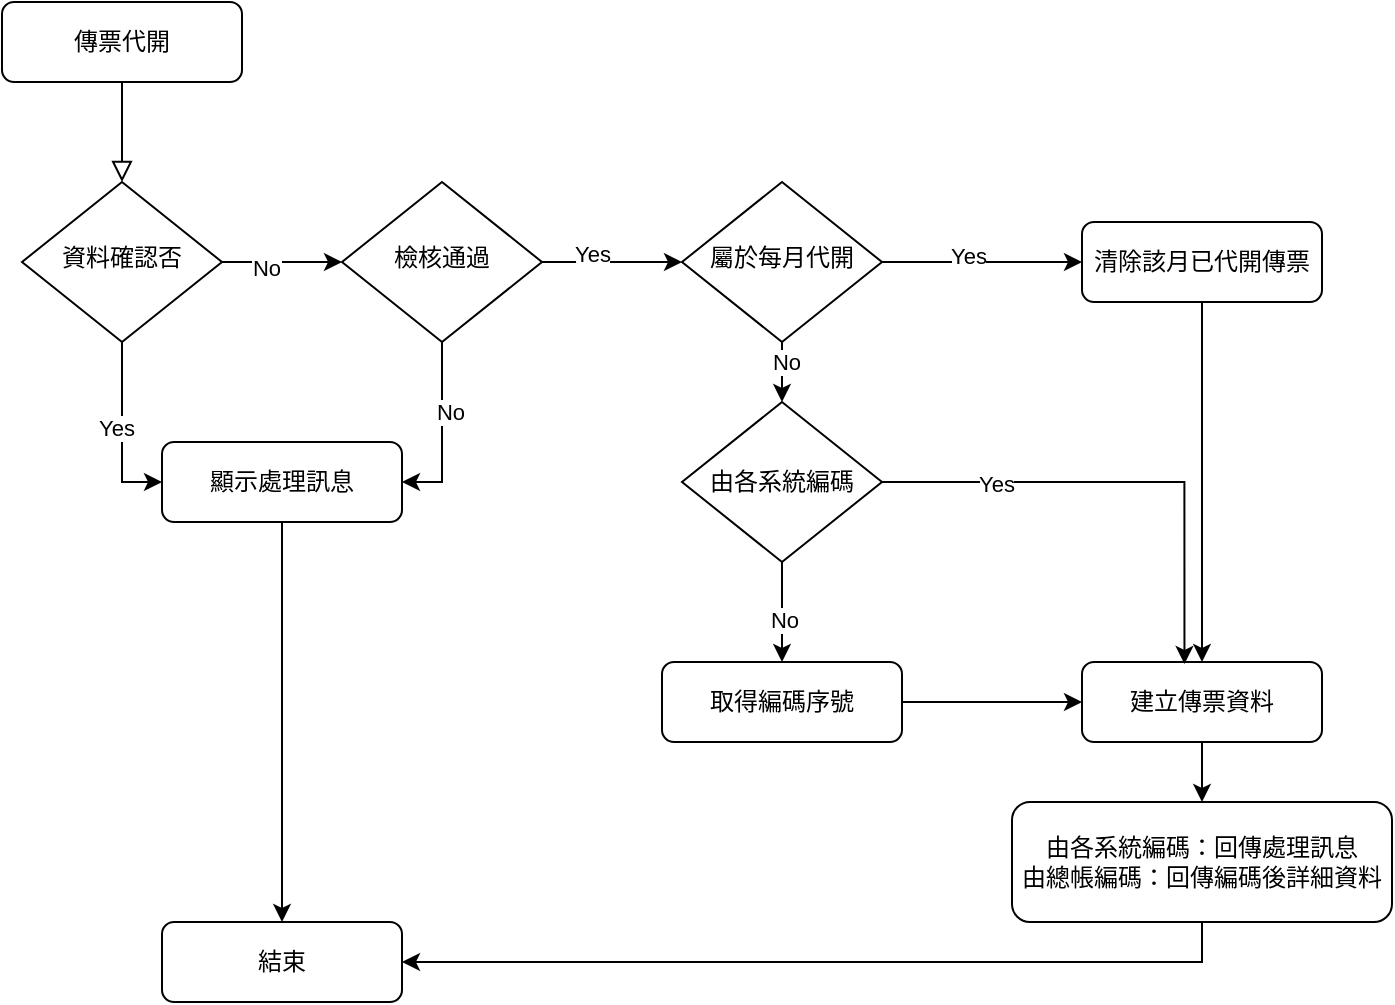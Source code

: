 <mxfile version="22.1.5" type="github">
  <diagram id="C5RBs43oDa-KdzZeNtuy" name="Page-1">
    <mxGraphModel dx="1050" dy="585" grid="1" gridSize="10" guides="1" tooltips="1" connect="1" arrows="1" fold="1" page="1" pageScale="1" pageWidth="827" pageHeight="1169" math="0" shadow="0">
      <root>
        <mxCell id="WIyWlLk6GJQsqaUBKTNV-0" />
        <mxCell id="WIyWlLk6GJQsqaUBKTNV-1" parent="WIyWlLk6GJQsqaUBKTNV-0" />
        <mxCell id="WIyWlLk6GJQsqaUBKTNV-2" value="" style="rounded=0;html=1;jettySize=auto;orthogonalLoop=1;fontSize=11;endArrow=block;endFill=0;endSize=8;strokeWidth=1;shadow=0;labelBackgroundColor=none;edgeStyle=orthogonalEdgeStyle;" parent="WIyWlLk6GJQsqaUBKTNV-1" source="WIyWlLk6GJQsqaUBKTNV-3" target="WIyWlLk6GJQsqaUBKTNV-6" edge="1">
          <mxGeometry relative="1" as="geometry" />
        </mxCell>
        <mxCell id="WIyWlLk6GJQsqaUBKTNV-3" value="傳票代開" style="rounded=1;whiteSpace=wrap;html=1;fontSize=12;glass=0;strokeWidth=1;shadow=0;" parent="WIyWlLk6GJQsqaUBKTNV-1" vertex="1">
          <mxGeometry x="50" y="70" width="120" height="40" as="geometry" />
        </mxCell>
        <mxCell id="Z8vYxZ-l_KkpiCQOQGib-27" style="edgeStyle=orthogonalEdgeStyle;rounded=0;orthogonalLoop=1;jettySize=auto;html=1;exitX=1;exitY=0.5;exitDx=0;exitDy=0;entryX=0;entryY=0.5;entryDx=0;entryDy=0;" edge="1" parent="WIyWlLk6GJQsqaUBKTNV-1" source="WIyWlLk6GJQsqaUBKTNV-6" target="Z8vYxZ-l_KkpiCQOQGib-21">
          <mxGeometry relative="1" as="geometry" />
        </mxCell>
        <mxCell id="Z8vYxZ-l_KkpiCQOQGib-28" value="No" style="edgeLabel;html=1;align=center;verticalAlign=middle;resizable=0;points=[];" vertex="1" connectable="0" parent="Z8vYxZ-l_KkpiCQOQGib-27">
          <mxGeometry x="-0.28" y="-3" relative="1" as="geometry">
            <mxPoint as="offset" />
          </mxGeometry>
        </mxCell>
        <mxCell id="Z8vYxZ-l_KkpiCQOQGib-35" style="edgeStyle=orthogonalEdgeStyle;rounded=0;orthogonalLoop=1;jettySize=auto;html=1;exitX=0.5;exitY=1;exitDx=0;exitDy=0;entryX=0;entryY=0.5;entryDx=0;entryDy=0;" edge="1" parent="WIyWlLk6GJQsqaUBKTNV-1" source="WIyWlLk6GJQsqaUBKTNV-6" target="WIyWlLk6GJQsqaUBKTNV-7">
          <mxGeometry relative="1" as="geometry" />
        </mxCell>
        <mxCell id="Z8vYxZ-l_KkpiCQOQGib-36" value="Yes" style="edgeLabel;html=1;align=center;verticalAlign=middle;resizable=0;points=[];" vertex="1" connectable="0" parent="Z8vYxZ-l_KkpiCQOQGib-35">
          <mxGeometry x="-0.046" y="-3" relative="1" as="geometry">
            <mxPoint as="offset" />
          </mxGeometry>
        </mxCell>
        <mxCell id="WIyWlLk6GJQsqaUBKTNV-6" value="資料確認否" style="rhombus;whiteSpace=wrap;html=1;shadow=0;fontFamily=Helvetica;fontSize=12;align=center;strokeWidth=1;spacing=6;spacingTop=-4;" parent="WIyWlLk6GJQsqaUBKTNV-1" vertex="1">
          <mxGeometry x="60" y="160" width="100" height="80" as="geometry" />
        </mxCell>
        <mxCell id="Z8vYxZ-l_KkpiCQOQGib-3" value="" style="edgeStyle=orthogonalEdgeStyle;rounded=0;orthogonalLoop=1;jettySize=auto;html=1;exitX=0.5;exitY=1;exitDx=0;exitDy=0;" edge="1" parent="WIyWlLk6GJQsqaUBKTNV-1" source="WIyWlLk6GJQsqaUBKTNV-7" target="Z8vYxZ-l_KkpiCQOQGib-2">
          <mxGeometry relative="1" as="geometry" />
        </mxCell>
        <mxCell id="WIyWlLk6GJQsqaUBKTNV-7" value="顯示處理訊息" style="rounded=1;whiteSpace=wrap;html=1;fontSize=12;glass=0;strokeWidth=1;shadow=0;" parent="WIyWlLk6GJQsqaUBKTNV-1" vertex="1">
          <mxGeometry x="130" y="290" width="120" height="40" as="geometry" />
        </mxCell>
        <mxCell id="Z8vYxZ-l_KkpiCQOQGib-31" style="edgeStyle=orthogonalEdgeStyle;rounded=0;orthogonalLoop=1;jettySize=auto;html=1;exitX=1;exitY=0.5;exitDx=0;exitDy=0;" edge="1" parent="WIyWlLk6GJQsqaUBKTNV-1" source="WIyWlLk6GJQsqaUBKTNV-10" target="WIyWlLk6GJQsqaUBKTNV-12">
          <mxGeometry relative="1" as="geometry" />
        </mxCell>
        <mxCell id="Z8vYxZ-l_KkpiCQOQGib-32" value="Yes" style="edgeLabel;html=1;align=center;verticalAlign=middle;resizable=0;points=[];" vertex="1" connectable="0" parent="Z8vYxZ-l_KkpiCQOQGib-31">
          <mxGeometry x="-0.14" y="3" relative="1" as="geometry">
            <mxPoint as="offset" />
          </mxGeometry>
        </mxCell>
        <mxCell id="Z8vYxZ-l_KkpiCQOQGib-33" style="edgeStyle=orthogonalEdgeStyle;rounded=0;orthogonalLoop=1;jettySize=auto;html=1;exitX=0.5;exitY=1;exitDx=0;exitDy=0;" edge="1" parent="WIyWlLk6GJQsqaUBKTNV-1" source="WIyWlLk6GJQsqaUBKTNV-10" target="Z8vYxZ-l_KkpiCQOQGib-4">
          <mxGeometry relative="1" as="geometry" />
        </mxCell>
        <mxCell id="Z8vYxZ-l_KkpiCQOQGib-34" value="No" style="edgeLabel;html=1;align=center;verticalAlign=middle;resizable=0;points=[];" vertex="1" connectable="0" parent="Z8vYxZ-l_KkpiCQOQGib-33">
          <mxGeometry x="0.208" y="2" relative="1" as="geometry">
            <mxPoint as="offset" />
          </mxGeometry>
        </mxCell>
        <mxCell id="WIyWlLk6GJQsqaUBKTNV-10" value="屬於每月代開" style="rhombus;whiteSpace=wrap;html=1;shadow=0;fontFamily=Helvetica;fontSize=12;align=center;strokeWidth=1;spacing=6;spacingTop=-4;" parent="WIyWlLk6GJQsqaUBKTNV-1" vertex="1">
          <mxGeometry x="390" y="160" width="100" height="80" as="geometry" />
        </mxCell>
        <mxCell id="Z8vYxZ-l_KkpiCQOQGib-20" style="edgeStyle=orthogonalEdgeStyle;rounded=0;orthogonalLoop=1;jettySize=auto;html=1;exitX=0.5;exitY=1;exitDx=0;exitDy=0;entryX=0.5;entryY=0;entryDx=0;entryDy=0;" edge="1" parent="WIyWlLk6GJQsqaUBKTNV-1" source="WIyWlLk6GJQsqaUBKTNV-11" target="Z8vYxZ-l_KkpiCQOQGib-16">
          <mxGeometry relative="1" as="geometry" />
        </mxCell>
        <mxCell id="WIyWlLk6GJQsqaUBKTNV-11" value="建立傳票資料" style="rounded=1;whiteSpace=wrap;html=1;fontSize=12;glass=0;strokeWidth=1;shadow=0;" parent="WIyWlLk6GJQsqaUBKTNV-1" vertex="1">
          <mxGeometry x="590" y="400" width="120" height="40" as="geometry" />
        </mxCell>
        <mxCell id="Z8vYxZ-l_KkpiCQOQGib-13" style="edgeStyle=orthogonalEdgeStyle;rounded=0;orthogonalLoop=1;jettySize=auto;html=1;exitX=0.5;exitY=1;exitDx=0;exitDy=0;entryX=0.5;entryY=0;entryDx=0;entryDy=0;" edge="1" parent="WIyWlLk6GJQsqaUBKTNV-1" source="WIyWlLk6GJQsqaUBKTNV-12" target="WIyWlLk6GJQsqaUBKTNV-11">
          <mxGeometry relative="1" as="geometry" />
        </mxCell>
        <mxCell id="WIyWlLk6GJQsqaUBKTNV-12" value="清除該月已代開傳票" style="rounded=1;whiteSpace=wrap;html=1;fontSize=12;glass=0;strokeWidth=1;shadow=0;" parent="WIyWlLk6GJQsqaUBKTNV-1" vertex="1">
          <mxGeometry x="590" y="180" width="120" height="40" as="geometry" />
        </mxCell>
        <mxCell id="Z8vYxZ-l_KkpiCQOQGib-2" value="結束" style="rounded=1;whiteSpace=wrap;html=1;fontSize=12;glass=0;strokeWidth=1;shadow=0;" vertex="1" parent="WIyWlLk6GJQsqaUBKTNV-1">
          <mxGeometry x="130" y="530" width="120" height="40" as="geometry" />
        </mxCell>
        <mxCell id="Z8vYxZ-l_KkpiCQOQGib-23" style="edgeStyle=orthogonalEdgeStyle;rounded=0;orthogonalLoop=1;jettySize=auto;html=1;exitX=0.5;exitY=1;exitDx=0;exitDy=0;" edge="1" parent="WIyWlLk6GJQsqaUBKTNV-1" source="Z8vYxZ-l_KkpiCQOQGib-12">
          <mxGeometry relative="1" as="geometry">
            <mxPoint x="440" y="425" as="targetPoint" />
          </mxGeometry>
        </mxCell>
        <mxCell id="Z8vYxZ-l_KkpiCQOQGib-24" value="No" style="edgeLabel;html=1;align=center;verticalAlign=middle;resizable=0;points=[];" vertex="1" connectable="0" parent="Z8vYxZ-l_KkpiCQOQGib-23">
          <mxGeometry x="0.26" y="-2" relative="1" as="geometry">
            <mxPoint as="offset" />
          </mxGeometry>
        </mxCell>
        <mxCell id="Z8vYxZ-l_KkpiCQOQGib-43" style="edgeStyle=orthogonalEdgeStyle;rounded=0;orthogonalLoop=1;jettySize=auto;html=1;exitX=0.5;exitY=1;exitDx=0;exitDy=0;entryX=0.5;entryY=0;entryDx=0;entryDy=0;" edge="1" parent="WIyWlLk6GJQsqaUBKTNV-1" source="Z8vYxZ-l_KkpiCQOQGib-4" target="Z8vYxZ-l_KkpiCQOQGib-12">
          <mxGeometry relative="1" as="geometry" />
        </mxCell>
        <mxCell id="Z8vYxZ-l_KkpiCQOQGib-44" value="No" style="edgeLabel;html=1;align=center;verticalAlign=middle;resizable=0;points=[];" vertex="1" connectable="0" parent="Z8vYxZ-l_KkpiCQOQGib-43">
          <mxGeometry x="0.136" y="1" relative="1" as="geometry">
            <mxPoint as="offset" />
          </mxGeometry>
        </mxCell>
        <mxCell id="Z8vYxZ-l_KkpiCQOQGib-4" value="由各系統編碼" style="rhombus;whiteSpace=wrap;html=1;" vertex="1" parent="WIyWlLk6GJQsqaUBKTNV-1">
          <mxGeometry x="390" y="270" width="100" height="80" as="geometry" />
        </mxCell>
        <mxCell id="Z8vYxZ-l_KkpiCQOQGib-19" style="edgeStyle=orthogonalEdgeStyle;rounded=0;orthogonalLoop=1;jettySize=auto;html=1;" edge="1" parent="WIyWlLk6GJQsqaUBKTNV-1" source="Z8vYxZ-l_KkpiCQOQGib-12" target="WIyWlLk6GJQsqaUBKTNV-11">
          <mxGeometry relative="1" as="geometry">
            <mxPoint x="500" y="520" as="sourcePoint" />
          </mxGeometry>
        </mxCell>
        <mxCell id="Z8vYxZ-l_KkpiCQOQGib-18" style="edgeStyle=orthogonalEdgeStyle;rounded=0;orthogonalLoop=1;jettySize=auto;html=1;exitX=0.5;exitY=1;exitDx=0;exitDy=0;entryX=1;entryY=0.5;entryDx=0;entryDy=0;" edge="1" parent="WIyWlLk6GJQsqaUBKTNV-1" source="Z8vYxZ-l_KkpiCQOQGib-16" target="Z8vYxZ-l_KkpiCQOQGib-2">
          <mxGeometry relative="1" as="geometry" />
        </mxCell>
        <mxCell id="Z8vYxZ-l_KkpiCQOQGib-16" value="由各系統編碼：回傳處理訊息&lt;br&gt;由總帳編碼：回傳編碼後詳細資料" style="rounded=1;whiteSpace=wrap;html=1;" vertex="1" parent="WIyWlLk6GJQsqaUBKTNV-1">
          <mxGeometry x="555" y="470" width="190" height="60" as="geometry" />
        </mxCell>
        <mxCell id="Z8vYxZ-l_KkpiCQOQGib-29" style="edgeStyle=orthogonalEdgeStyle;rounded=0;orthogonalLoop=1;jettySize=auto;html=1;exitX=1;exitY=0.5;exitDx=0;exitDy=0;entryX=0;entryY=0.5;entryDx=0;entryDy=0;" edge="1" parent="WIyWlLk6GJQsqaUBKTNV-1" source="Z8vYxZ-l_KkpiCQOQGib-21" target="WIyWlLk6GJQsqaUBKTNV-10">
          <mxGeometry relative="1" as="geometry" />
        </mxCell>
        <mxCell id="Z8vYxZ-l_KkpiCQOQGib-30" value="Yes" style="edgeLabel;html=1;align=center;verticalAlign=middle;resizable=0;points=[];" vertex="1" connectable="0" parent="Z8vYxZ-l_KkpiCQOQGib-29">
          <mxGeometry x="-0.3" y="4" relative="1" as="geometry">
            <mxPoint as="offset" />
          </mxGeometry>
        </mxCell>
        <mxCell id="Z8vYxZ-l_KkpiCQOQGib-21" value="檢核通過" style="rhombus;whiteSpace=wrap;html=1;shadow=0;fontFamily=Helvetica;fontSize=12;align=center;strokeWidth=1;spacing=6;spacingTop=-4;" vertex="1" parent="WIyWlLk6GJQsqaUBKTNV-1">
          <mxGeometry x="220" y="160" width="100" height="80" as="geometry" />
        </mxCell>
        <mxCell id="Z8vYxZ-l_KkpiCQOQGib-25" style="edgeStyle=orthogonalEdgeStyle;rounded=0;orthogonalLoop=1;jettySize=auto;html=1;exitX=1;exitY=0.5;exitDx=0;exitDy=0;entryX=0.427;entryY=0.025;entryDx=0;entryDy=0;entryPerimeter=0;" edge="1" parent="WIyWlLk6GJQsqaUBKTNV-1" source="Z8vYxZ-l_KkpiCQOQGib-4" target="WIyWlLk6GJQsqaUBKTNV-11">
          <mxGeometry relative="1" as="geometry" />
        </mxCell>
        <mxCell id="Z8vYxZ-l_KkpiCQOQGib-26" value="Yes" style="edgeLabel;html=1;align=center;verticalAlign=middle;resizable=0;points=[];" vertex="1" connectable="0" parent="Z8vYxZ-l_KkpiCQOQGib-25">
          <mxGeometry x="-0.53" y="-1" relative="1" as="geometry">
            <mxPoint as="offset" />
          </mxGeometry>
        </mxCell>
        <mxCell id="Z8vYxZ-l_KkpiCQOQGib-38" style="edgeStyle=orthogonalEdgeStyle;rounded=0;orthogonalLoop=1;jettySize=auto;html=1;entryX=1;entryY=0.5;entryDx=0;entryDy=0;" edge="1" parent="WIyWlLk6GJQsqaUBKTNV-1" source="Z8vYxZ-l_KkpiCQOQGib-21" target="WIyWlLk6GJQsqaUBKTNV-7">
          <mxGeometry relative="1" as="geometry" />
        </mxCell>
        <mxCell id="Z8vYxZ-l_KkpiCQOQGib-40" value="No" style="edgeLabel;html=1;align=center;verticalAlign=middle;resizable=0;points=[];" vertex="1" connectable="0" parent="Z8vYxZ-l_KkpiCQOQGib-38">
          <mxGeometry x="-0.237" y="4" relative="1" as="geometry">
            <mxPoint as="offset" />
          </mxGeometry>
        </mxCell>
        <mxCell id="Z8vYxZ-l_KkpiCQOQGib-12" value="取得編碼序號" style="rounded=1;whiteSpace=wrap;html=1;fontSize=12;glass=0;strokeWidth=1;shadow=0;" vertex="1" parent="WIyWlLk6GJQsqaUBKTNV-1">
          <mxGeometry x="380" y="400" width="120" height="40" as="geometry" />
        </mxCell>
      </root>
    </mxGraphModel>
  </diagram>
</mxfile>
